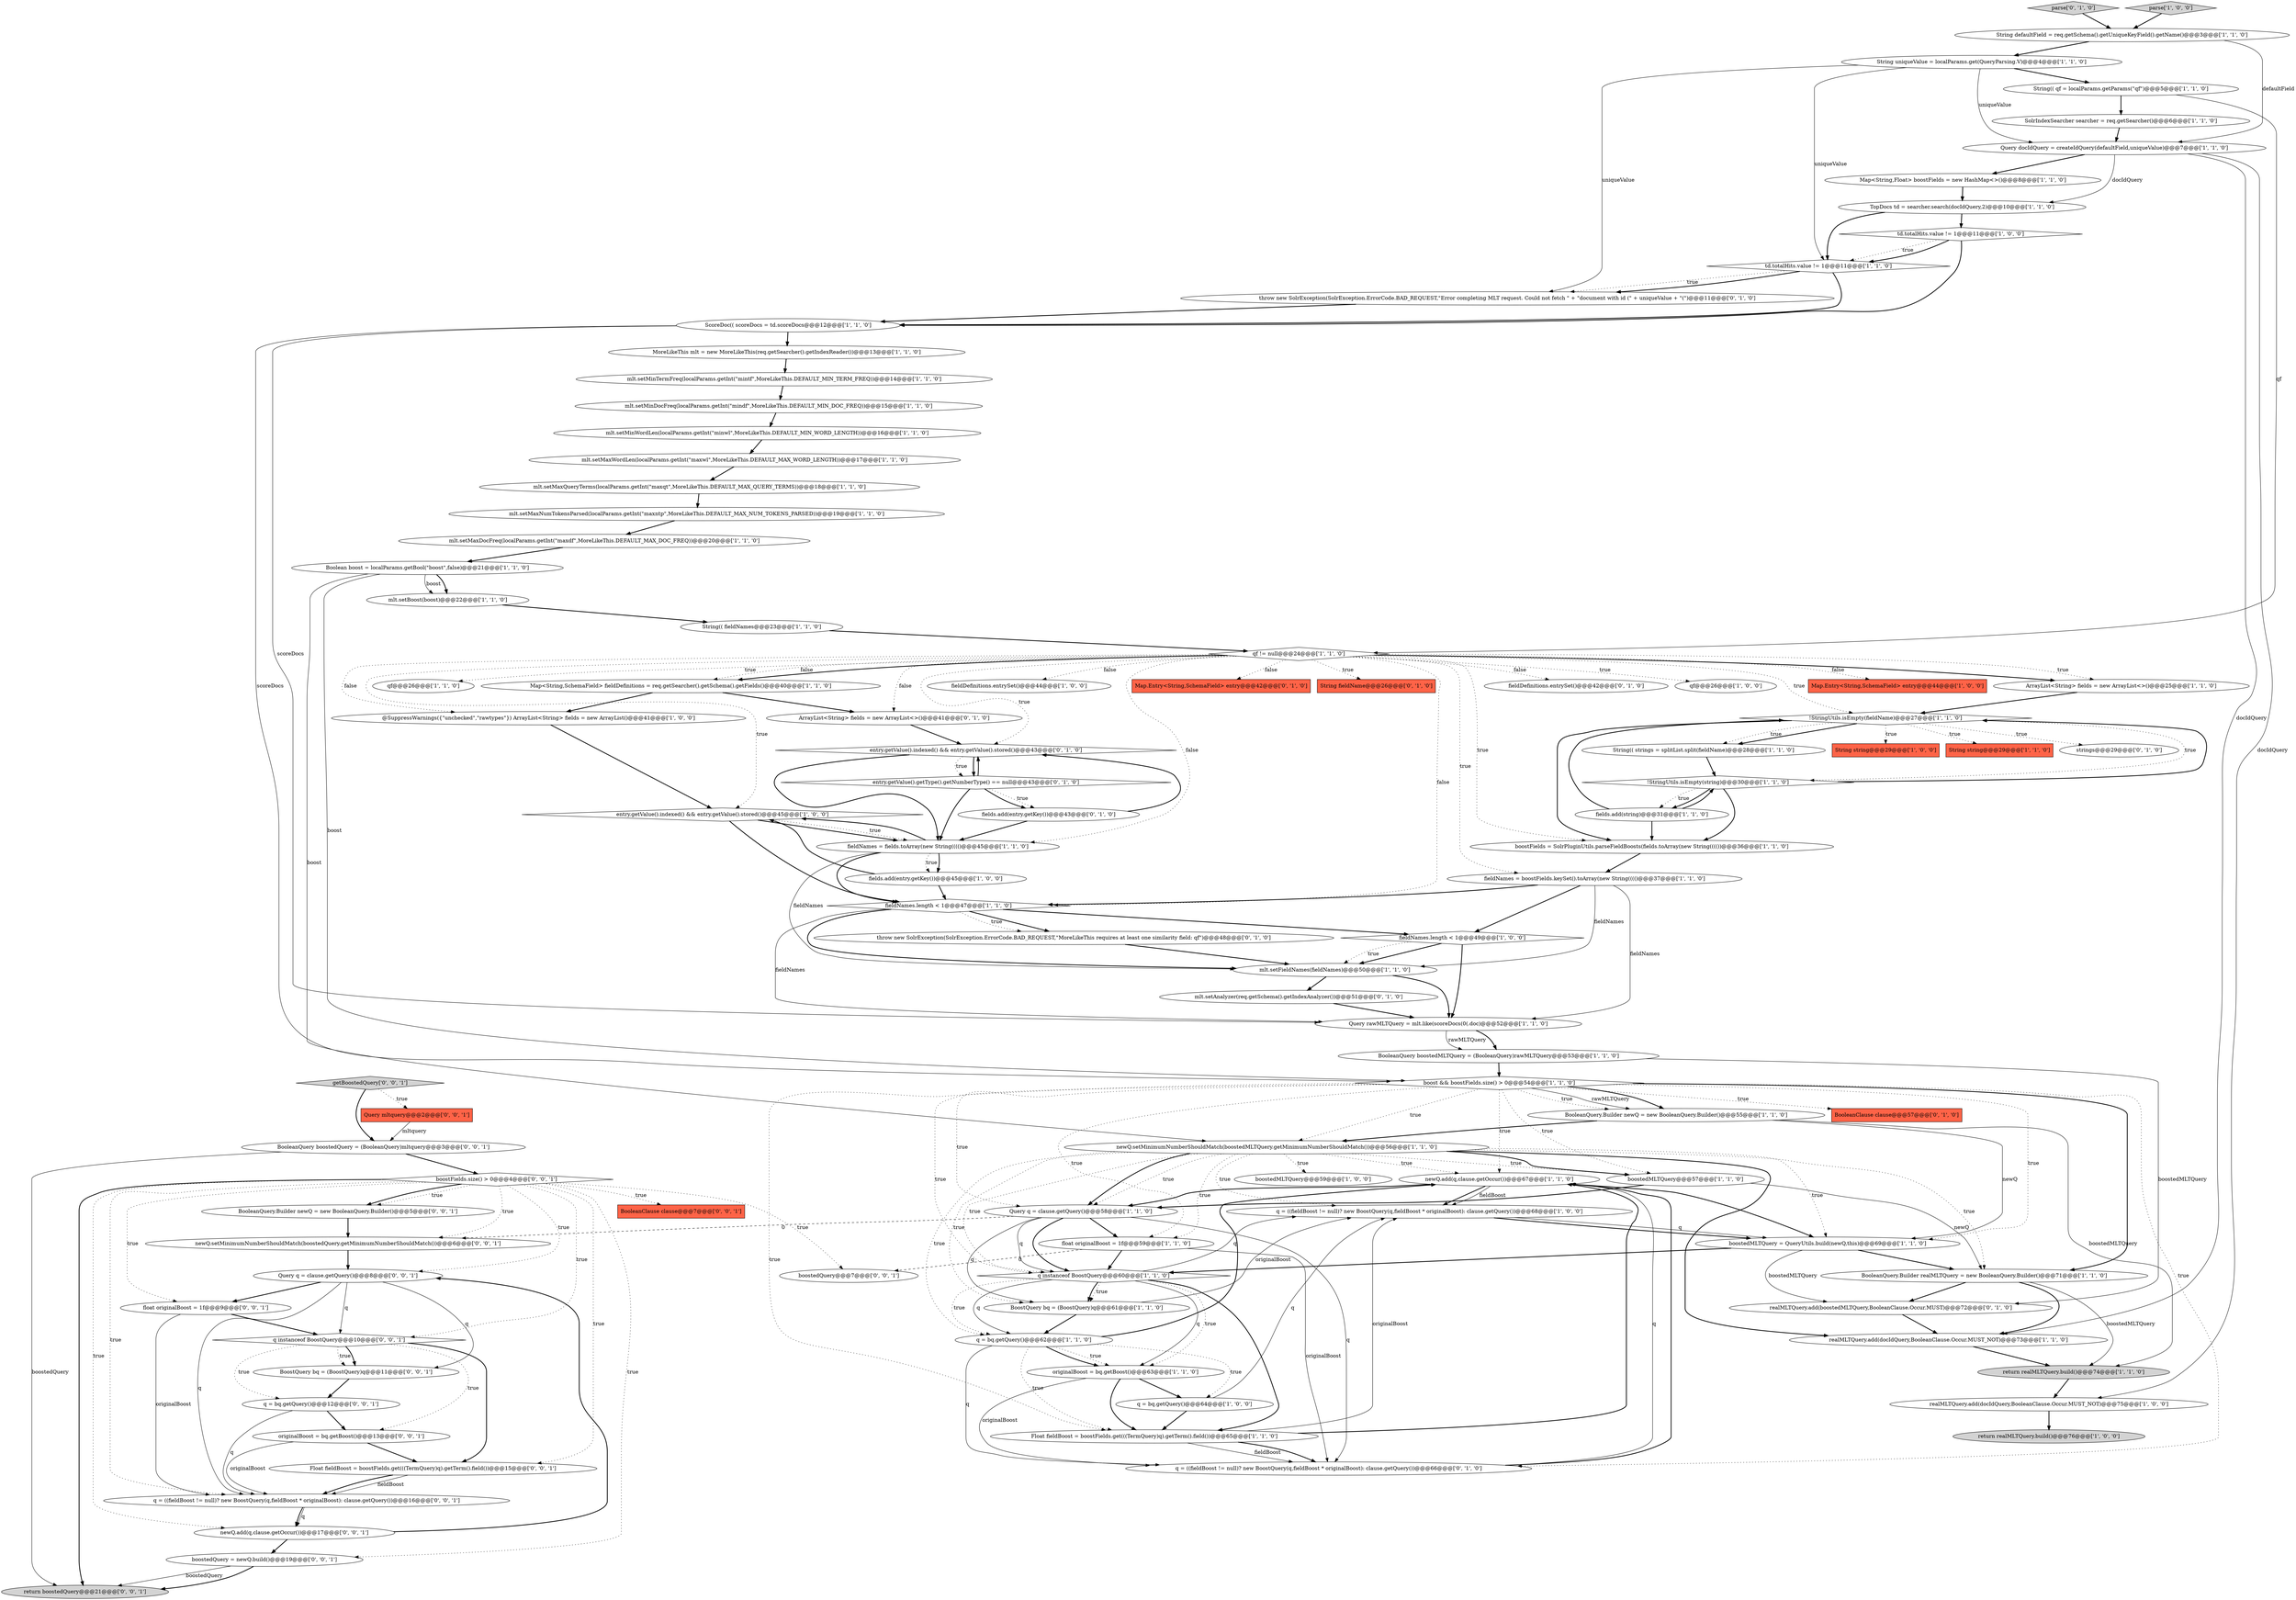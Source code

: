 digraph {
76 [style = filled, label = "fieldDefinitions.entrySet()@@@42@@@['0', '1', '0']", fillcolor = white, shape = ellipse image = "AAA0AAABBB2BBB"];
22 [style = filled, label = "String string@@@29@@@['1', '0', '0']", fillcolor = tomato, shape = box image = "AAA0AAABBB1BBB"];
25 [style = filled, label = "String(( fieldNames@@@23@@@['1', '1', '0']", fillcolor = white, shape = ellipse image = "AAA0AAABBB1BBB"];
15 [style = filled, label = "BooleanQuery boostedMLTQuery = (BooleanQuery)rawMLTQuery@@@53@@@['1', '1', '0']", fillcolor = white, shape = ellipse image = "AAA0AAABBB1BBB"];
39 [style = filled, label = "String string@@@29@@@['1', '1', '0']", fillcolor = tomato, shape = box image = "AAA0AAABBB1BBB"];
97 [style = filled, label = "Query q = clause.getQuery()@@@8@@@['0', '0', '1']", fillcolor = white, shape = ellipse image = "AAA0AAABBB3BBB"];
17 [style = filled, label = "q = ((fieldBoost != null)? new BoostQuery(q,fieldBoost * originalBoost): clause.getQuery())@@@68@@@['1', '0', '0']", fillcolor = white, shape = ellipse image = "AAA0AAABBB1BBB"];
31 [style = filled, label = "newQ.add(q,clause.getOccur())@@@67@@@['1', '1', '0']", fillcolor = white, shape = ellipse image = "AAA0AAABBB1BBB"];
45 [style = filled, label = "qf@@@26@@@['1', '0', '0']", fillcolor = white, shape = ellipse image = "AAA0AAABBB1BBB"];
18 [style = filled, label = "entry.getValue().indexed() && entry.getValue().stored()@@@45@@@['1', '0', '0']", fillcolor = white, shape = diamond image = "AAA0AAABBB1BBB"];
91 [style = filled, label = "float originalBoost = 1f@@@9@@@['0', '0', '1']", fillcolor = white, shape = ellipse image = "AAA0AAABBB3BBB"];
34 [style = filled, label = "Query docIdQuery = createIdQuery(defaultField,uniqueValue)@@@7@@@['1', '1', '0']", fillcolor = white, shape = ellipse image = "AAA0AAABBB1BBB"];
2 [style = filled, label = "qf != null@@@24@@@['1', '1', '0']", fillcolor = white, shape = diamond image = "AAA0AAABBB1BBB"];
90 [style = filled, label = "return boostedQuery@@@21@@@['0', '0', '1']", fillcolor = lightgray, shape = ellipse image = "AAA0AAABBB3BBB"];
58 [style = filled, label = "Map.Entry<String,SchemaField> entry@@@44@@@['1', '0', '0']", fillcolor = tomato, shape = box image = "AAA0AAABBB1BBB"];
23 [style = filled, label = "originalBoost = bq.getBoost()@@@63@@@['1', '1', '0']", fillcolor = white, shape = ellipse image = "AAA0AAABBB1BBB"];
100 [style = filled, label = "getBoostedQuery['0', '0', '1']", fillcolor = lightgray, shape = diamond image = "AAA0AAABBB3BBB"];
84 [style = filled, label = "boostedQuery = newQ.build()@@@19@@@['0', '0', '1']", fillcolor = white, shape = ellipse image = "AAA0AAABBB3BBB"];
16 [style = filled, label = "mlt.setFieldNames(fieldNames)@@@50@@@['1', '1', '0']", fillcolor = white, shape = ellipse image = "AAA0AAABBB1BBB"];
65 [style = filled, label = "!StringUtils.isEmpty(fieldName)@@@27@@@['1', '1', '0']", fillcolor = white, shape = diamond image = "AAA0AAABBB1BBB"];
40 [style = filled, label = "TopDocs td = searcher.search(docIdQuery,2)@@@10@@@['1', '1', '0']", fillcolor = white, shape = ellipse image = "AAA0AAABBB1BBB"];
1 [style = filled, label = "BoostQuery bq = (BoostQuery)q@@@61@@@['1', '1', '0']", fillcolor = white, shape = ellipse image = "AAA0AAABBB1BBB"];
79 [style = filled, label = "strings@@@29@@@['0', '1', '0']", fillcolor = white, shape = ellipse image = "AAA0AAABBB2BBB"];
20 [style = filled, label = "Float fieldBoost = boostFields.get(((TermQuery)q).getTerm().field())@@@65@@@['1', '1', '0']", fillcolor = white, shape = ellipse image = "AAA0AAABBB1BBB"];
89 [style = filled, label = "boostFields.size() > 0@@@4@@@['0', '0', '1']", fillcolor = white, shape = diamond image = "AAA0AAABBB3BBB"];
12 [style = filled, label = "String(( strings = splitList.split(fieldName)@@@28@@@['1', '1', '0']", fillcolor = white, shape = ellipse image = "AAA0AAABBB1BBB"];
29 [style = filled, label = "td.totalHits.value != 1@@@11@@@['1', '0', '0']", fillcolor = white, shape = diamond image = "AAA0AAABBB1BBB"];
51 [style = filled, label = "q = bq.getQuery()@@@64@@@['1', '0', '0']", fillcolor = white, shape = ellipse image = "AAA0AAABBB1BBB"];
55 [style = filled, label = "fieldNames.length < 1@@@47@@@['1', '1', '0']", fillcolor = white, shape = diamond image = "AAA0AAABBB1BBB"];
74 [style = filled, label = "fields.add(entry.getKey())@@@43@@@['0', '1', '0']", fillcolor = white, shape = ellipse image = "AAA0AAABBB2BBB"];
8 [style = filled, label = "boostFields = SolrPluginUtils.parseFieldBoosts(fields.toArray(new String(((())@@@36@@@['1', '1', '0']", fillcolor = white, shape = ellipse image = "AAA0AAABBB1BBB"];
66 [style = filled, label = "qf@@@26@@@['1', '1', '0']", fillcolor = white, shape = ellipse image = "AAA0AAABBB1BBB"];
41 [style = filled, label = "mlt.setMinDocFreq(localParams.getInt(\"mindf\",MoreLikeThis.DEFAULT_MIN_DOC_FREQ))@@@15@@@['1', '1', '0']", fillcolor = white, shape = ellipse image = "AAA0AAABBB1BBB"];
0 [style = filled, label = "mlt.setMaxWordLen(localParams.getInt(\"maxwl\",MoreLikeThis.DEFAULT_MAX_WORD_LENGTH))@@@17@@@['1', '1', '0']", fillcolor = white, shape = ellipse image = "AAA0AAABBB1BBB"];
37 [style = filled, label = "realMLTQuery.add(docIdQuery,BooleanClause.Occur.MUST_NOT)@@@75@@@['1', '0', '0']", fillcolor = white, shape = ellipse image = "AAA0AAABBB1BBB"];
49 [style = filled, label = "return realMLTQuery.build()@@@74@@@['1', '1', '0']", fillcolor = lightgray, shape = ellipse image = "AAA0AAABBB1BBB"];
64 [style = filled, label = "td.totalHits.value != 1@@@11@@@['1', '1', '0']", fillcolor = white, shape = diamond image = "AAA0AAABBB1BBB"];
35 [style = filled, label = "!StringUtils.isEmpty(string)@@@30@@@['1', '1', '0']", fillcolor = white, shape = diamond image = "AAA0AAABBB1BBB"];
86 [style = filled, label = "originalBoost = bq.getBoost()@@@13@@@['0', '0', '1']", fillcolor = white, shape = ellipse image = "AAA0AAABBB3BBB"];
53 [style = filled, label = "Boolean boost = localParams.getBool(\"boost\",false)@@@21@@@['1', '1', '0']", fillcolor = white, shape = ellipse image = "AAA0AAABBB1BBB"];
9 [style = filled, label = "@SuppressWarnings({\"unchecked\",\"rawtypes\"}) ArrayList<String> fields = new ArrayList()@@@41@@@['1', '0', '0']", fillcolor = white, shape = ellipse image = "AAA0AAABBB1BBB"];
80 [style = filled, label = "entry.getValue().getType().getNumberType() == null@@@43@@@['0', '1', '0']", fillcolor = white, shape = diamond image = "AAA0AAABBB2BBB"];
48 [style = filled, label = "ScoreDoc(( scoreDocs = td.scoreDocs@@@12@@@['1', '1', '0']", fillcolor = white, shape = ellipse image = "AAA0AAABBB1BBB"];
68 [style = filled, label = "BooleanClause clause@@@57@@@['0', '1', '0']", fillcolor = tomato, shape = box image = "AAA0AAABBB2BBB"];
69 [style = filled, label = "throw new SolrException(SolrException.ErrorCode.BAD_REQUEST,\"MoreLikeThis requires at least one similarity field: qf\")@@@48@@@['0', '1', '0']", fillcolor = white, shape = ellipse image = "AAA0AAABBB2BBB"];
81 [style = filled, label = "realMLTQuery.add(boostedMLTQuery,BooleanClause.Occur.MUST)@@@72@@@['0', '1', '0']", fillcolor = white, shape = ellipse image = "AAA0AAABBB2BBB"];
10 [style = filled, label = "newQ.setMinimumNumberShouldMatch(boostedMLTQuery.getMinimumNumberShouldMatch())@@@56@@@['1', '1', '0']", fillcolor = white, shape = ellipse image = "AAA0AAABBB1BBB"];
93 [style = filled, label = "boostedQuery@@@7@@@['0', '0', '1']", fillcolor = white, shape = ellipse image = "AAA0AAABBB3BBB"];
71 [style = filled, label = "throw new SolrException(SolrException.ErrorCode.BAD_REQUEST,\"Error completing MLT request. Could not fetch \" + \"document with id (\" + uniqueValue + \"(\")@@@11@@@['0', '1', '0']", fillcolor = white, shape = ellipse image = "AAA0AAABBB2BBB"];
72 [style = filled, label = "entry.getValue().indexed() && entry.getValue().stored()@@@43@@@['0', '1', '0']", fillcolor = white, shape = diamond image = "AAA0AAABBB2BBB"];
67 [style = filled, label = "ArrayList<String> fields = new ArrayList<>()@@@41@@@['0', '1', '0']", fillcolor = white, shape = ellipse image = "AAA0AAABBB2BBB"];
30 [style = filled, label = "realMLTQuery.add(docIdQuery,BooleanClause.Occur.MUST_NOT)@@@73@@@['1', '1', '0']", fillcolor = white, shape = ellipse image = "AAA0AAABBB1BBB"];
46 [style = filled, label = "SolrIndexSearcher searcher = req.getSearcher()@@@6@@@['1', '1', '0']", fillcolor = white, shape = ellipse image = "AAA0AAABBB1BBB"];
77 [style = filled, label = "parse['0', '1', '0']", fillcolor = lightgray, shape = diamond image = "AAA0AAABBB2BBB"];
60 [style = filled, label = "fieldNames.length < 1@@@49@@@['1', '0', '0']", fillcolor = white, shape = diamond image = "AAA0AAABBB1BBB"];
63 [style = filled, label = "String uniqueValue = localParams.get(QueryParsing.V)@@@4@@@['1', '1', '0']", fillcolor = white, shape = ellipse image = "AAA0AAABBB1BBB"];
6 [style = filled, label = "fieldDefinitions.entrySet()@@@44@@@['1', '0', '0']", fillcolor = white, shape = ellipse image = "AAA0AAABBB1BBB"];
78 [style = filled, label = "mlt.setAnalyzer(req.getSchema().getIndexAnalyzer())@@@51@@@['0', '1', '0']", fillcolor = white, shape = ellipse image = "AAA0AAABBB2BBB"];
52 [style = filled, label = "Query rawMLTQuery = mlt.like(scoreDocs(0(.doc)@@@52@@@['1', '1', '0']", fillcolor = white, shape = ellipse image = "AAA0AAABBB1BBB"];
54 [style = filled, label = "ArrayList<String> fields = new ArrayList<>()@@@25@@@['1', '1', '0']", fillcolor = white, shape = ellipse image = "AAA0AAABBB1BBB"];
14 [style = filled, label = "mlt.setMaxQueryTerms(localParams.getInt(\"maxqt\",MoreLikeThis.DEFAULT_MAX_QUERY_TERMS))@@@18@@@['1', '1', '0']", fillcolor = white, shape = ellipse image = "AAA0AAABBB1BBB"];
3 [style = filled, label = "boostedMLTQuery@@@59@@@['1', '0', '0']", fillcolor = white, shape = ellipse image = "AAA0AAABBB1BBB"];
82 [style = filled, label = "BooleanClause clause@@@7@@@['0', '0', '1']", fillcolor = tomato, shape = box image = "AAA0AAABBB3BBB"];
19 [style = filled, label = "boost && boostFields.size() > 0@@@54@@@['1', '1', '0']", fillcolor = white, shape = diamond image = "AAA0AAABBB1BBB"];
59 [style = filled, label = "mlt.setMaxDocFreq(localParams.getInt(\"maxdf\",MoreLikeThis.DEFAULT_MAX_DOC_FREQ))@@@20@@@['1', '1', '0']", fillcolor = white, shape = ellipse image = "AAA0AAABBB1BBB"];
95 [style = filled, label = "Query mltquery@@@2@@@['0', '0', '1']", fillcolor = tomato, shape = box image = "AAA0AAABBB3BBB"];
43 [style = filled, label = "float originalBoost = 1f@@@59@@@['1', '1', '0']", fillcolor = white, shape = ellipse image = "AAA0AAABBB1BBB"];
83 [style = filled, label = "BooleanQuery.Builder newQ = new BooleanQuery.Builder()@@@5@@@['0', '0', '1']", fillcolor = white, shape = ellipse image = "AAA0AAABBB3BBB"];
44 [style = filled, label = "BooleanQuery.Builder realMLTQuery = new BooleanQuery.Builder()@@@71@@@['1', '1', '0']", fillcolor = white, shape = ellipse image = "AAA0AAABBB1BBB"];
99 [style = filled, label = "q instanceof BoostQuery@@@10@@@['0', '0', '1']", fillcolor = white, shape = diamond image = "AAA0AAABBB3BBB"];
24 [style = filled, label = "mlt.setMaxNumTokensParsed(localParams.getInt(\"maxntp\",MoreLikeThis.DEFAULT_MAX_NUM_TOKENS_PARSED))@@@19@@@['1', '1', '0']", fillcolor = white, shape = ellipse image = "AAA0AAABBB1BBB"];
75 [style = filled, label = "Map.Entry<String,SchemaField> entry@@@42@@@['0', '1', '0']", fillcolor = tomato, shape = box image = "AAA0AAABBB2BBB"];
5 [style = filled, label = "MoreLikeThis mlt = new MoreLikeThis(req.getSearcher().getIndexReader())@@@13@@@['1', '1', '0']", fillcolor = white, shape = ellipse image = "AAA0AAABBB1BBB"];
21 [style = filled, label = "String(( qf = localParams.getParams(\"qf\")@@@5@@@['1', '1', '0']", fillcolor = white, shape = ellipse image = "AAA0AAABBB1BBB"];
13 [style = filled, label = "boostedMLTQuery = QueryUtils.build(newQ,this)@@@69@@@['1', '1', '0']", fillcolor = white, shape = ellipse image = "AAA0AAABBB1BBB"];
27 [style = filled, label = "q = bq.getQuery()@@@62@@@['1', '1', '0']", fillcolor = white, shape = ellipse image = "AAA0AAABBB1BBB"];
61 [style = filled, label = "boostedMLTQuery@@@57@@@['1', '1', '0']", fillcolor = white, shape = ellipse image = "AAA0AAABBB1BBB"];
87 [style = filled, label = "q = ((fieldBoost != null)? new BoostQuery(q,fieldBoost * originalBoost): clause.getQuery())@@@16@@@['0', '0', '1']", fillcolor = white, shape = ellipse image = "AAA0AAABBB3BBB"];
42 [style = filled, label = "BooleanQuery.Builder newQ = new BooleanQuery.Builder()@@@55@@@['1', '1', '0']", fillcolor = white, shape = ellipse image = "AAA0AAABBB1BBB"];
88 [style = filled, label = "BooleanQuery boostedQuery = (BooleanQuery)mltquery@@@3@@@['0', '0', '1']", fillcolor = white, shape = ellipse image = "AAA0AAABBB3BBB"];
70 [style = filled, label = "String fieldName@@@26@@@['0', '1', '0']", fillcolor = tomato, shape = box image = "AAA0AAABBB2BBB"];
56 [style = filled, label = "parse['1', '0', '0']", fillcolor = lightgray, shape = diamond image = "AAA0AAABBB1BBB"];
94 [style = filled, label = "BoostQuery bq = (BoostQuery)q@@@11@@@['0', '0', '1']", fillcolor = white, shape = ellipse image = "AAA0AAABBB3BBB"];
62 [style = filled, label = "Map<String,SchemaField> fieldDefinitions = req.getSearcher().getSchema().getFields()@@@40@@@['1', '1', '0']", fillcolor = white, shape = ellipse image = "AAA0AAABBB1BBB"];
11 [style = filled, label = "Query q = clause.getQuery()@@@58@@@['1', '1', '0']", fillcolor = white, shape = ellipse image = "AAA0AAABBB1BBB"];
98 [style = filled, label = "newQ.setMinimumNumberShouldMatch(boostedQuery.getMinimumNumberShouldMatch())@@@6@@@['0', '0', '1']", fillcolor = white, shape = ellipse image = "AAA0AAABBB3BBB"];
57 [style = filled, label = "fieldNames = boostFields.keySet().toArray(new String(((()@@@37@@@['1', '1', '0']", fillcolor = white, shape = ellipse image = "AAA0AAABBB1BBB"];
73 [style = filled, label = "q = ((fieldBoost != null)? new BoostQuery(q,fieldBoost * originalBoost): clause.getQuery())@@@66@@@['0', '1', '0']", fillcolor = white, shape = ellipse image = "AAA0AAABBB2BBB"];
85 [style = filled, label = "q = bq.getQuery()@@@12@@@['0', '0', '1']", fillcolor = white, shape = ellipse image = "AAA0AAABBB3BBB"];
50 [style = filled, label = "fields.add(string)@@@31@@@['1', '1', '0']", fillcolor = white, shape = ellipse image = "AAA0AAABBB1BBB"];
33 [style = filled, label = "return realMLTQuery.build()@@@76@@@['1', '0', '0']", fillcolor = lightgray, shape = ellipse image = "AAA0AAABBB1BBB"];
38 [style = filled, label = "fieldNames = fields.toArray(new String(((()@@@45@@@['1', '1', '0']", fillcolor = white, shape = ellipse image = "AAA0AAABBB1BBB"];
28 [style = filled, label = "Map<String,Float> boostFields = new HashMap<>()@@@8@@@['1', '1', '0']", fillcolor = white, shape = ellipse image = "AAA0AAABBB1BBB"];
4 [style = filled, label = "mlt.setMinTermFreq(localParams.getInt(\"mintf\",MoreLikeThis.DEFAULT_MIN_TERM_FREQ))@@@14@@@['1', '1', '0']", fillcolor = white, shape = ellipse image = "AAA0AAABBB1BBB"];
92 [style = filled, label = "Float fieldBoost = boostFields.get(((TermQuery)q).getTerm().field())@@@15@@@['0', '0', '1']", fillcolor = white, shape = ellipse image = "AAA0AAABBB3BBB"];
96 [style = filled, label = "newQ.add(q,clause.getOccur())@@@17@@@['0', '0', '1']", fillcolor = white, shape = ellipse image = "AAA0AAABBB3BBB"];
26 [style = filled, label = "fields.add(entry.getKey())@@@45@@@['1', '0', '0']", fillcolor = white, shape = ellipse image = "AAA0AAABBB1BBB"];
7 [style = filled, label = "String defaultField = req.getSchema().getUniqueKeyField().getName()@@@3@@@['1', '1', '0']", fillcolor = white, shape = ellipse image = "AAA0AAABBB1BBB"];
32 [style = filled, label = "q instanceof BoostQuery@@@60@@@['1', '1', '0']", fillcolor = white, shape = diamond image = "AAA0AAABBB1BBB"];
36 [style = filled, label = "mlt.setBoost(boost)@@@22@@@['1', '1', '0']", fillcolor = white, shape = ellipse image = "AAA0AAABBB1BBB"];
47 [style = filled, label = "mlt.setMinWordLen(localParams.getInt(\"minwl\",MoreLikeThis.DEFAULT_MIN_WORD_LENGTH))@@@16@@@['1', '1', '0']", fillcolor = white, shape = ellipse image = "AAA0AAABBB1BBB"];
86->92 [style = bold, label=""];
38->26 [style = bold, label=""];
32->1 [style = dotted, label="true"];
63->34 [style = solid, label="uniqueValue"];
62->9 [style = bold, label=""];
20->17 [style = solid, label="originalBoost"];
2->76 [style = dotted, label="false"];
10->61 [style = bold, label=""];
60->16 [style = dotted, label="true"];
10->30 [style = bold, label=""];
7->34 [style = solid, label="defaultField"];
2->8 [style = dotted, label="true"];
99->85 [style = dotted, label="true"];
32->23 [style = solid, label="q"];
11->32 [style = solid, label="q"];
41->47 [style = bold, label=""];
81->30 [style = bold, label=""];
2->58 [style = dotted, label="false"];
60->16 [style = bold, label=""];
47->0 [style = bold, label=""];
2->62 [style = bold, label=""];
16->52 [style = bold, label=""];
37->33 [style = bold, label=""];
44->49 [style = solid, label="boostedMLTQuery"];
85->87 [style = solid, label="q"];
32->23 [style = dotted, label="true"];
10->11 [style = bold, label=""];
14->24 [style = bold, label=""];
89->92 [style = dotted, label="true"];
35->50 [style = dotted, label="true"];
21->46 [style = bold, label=""];
27->51 [style = dotted, label="true"];
88->89 [style = bold, label=""];
10->32 [style = dotted, label="true"];
32->27 [style = dotted, label="true"];
19->32 [style = dotted, label="true"];
10->27 [style = dotted, label="true"];
63->71 [style = solid, label="uniqueValue"];
19->42 [style = dotted, label="true"];
21->2 [style = solid, label="qf"];
2->54 [style = dotted, label="true"];
2->55 [style = dotted, label="false"];
32->27 [style = solid, label="q"];
2->67 [style = dotted, label="false"];
2->38 [style = dotted, label="false"];
19->11 [style = dotted, label="true"];
2->75 [style = dotted, label="false"];
77->7 [style = bold, label=""];
17->13 [style = bold, label=""];
73->31 [style = solid, label="q"];
12->35 [style = bold, label=""];
18->38 [style = bold, label=""];
44->30 [style = bold, label=""];
80->72 [style = bold, label=""];
53->10 [style = solid, label="boost"];
50->65 [style = bold, label=""];
11->98 [style = dashed, label="0"];
97->99 [style = solid, label="q"];
27->23 [style = dotted, label="true"];
60->52 [style = bold, label=""];
57->55 [style = bold, label=""];
65->12 [style = bold, label=""];
55->16 [style = bold, label=""];
11->73 [style = solid, label="q"];
62->67 [style = bold, label=""];
10->11 [style = dotted, label="true"];
91->87 [style = solid, label="originalBoost"];
35->50 [style = bold, label=""];
2->9 [style = dotted, label="false"];
100->88 [style = bold, label=""];
99->94 [style = dotted, label="true"];
84->90 [style = solid, label="boostedQuery"];
15->81 [style = solid, label="boostedMLTQuery"];
19->42 [style = solid, label="rawMLTQuery"];
42->10 [style = bold, label=""];
53->36 [style = bold, label=""];
16->78 [style = bold, label=""];
84->90 [style = bold, label=""];
43->73 [style = solid, label="originalBoost"];
63->21 [style = bold, label=""];
19->43 [style = dotted, label="true"];
26->18 [style = bold, label=""];
10->13 [style = dotted, label="true"];
97->94 [style = solid, label="q"];
92->87 [style = solid, label="fieldBoost"];
35->65 [style = bold, label=""];
8->57 [style = bold, label=""];
42->49 [style = solid, label="boostedMLTQuery"];
10->3 [style = dotted, label="true"];
34->28 [style = bold, label=""];
11->43 [style = bold, label=""];
19->73 [style = dotted, label="true"];
38->18 [style = bold, label=""];
20->31 [style = bold, label=""];
61->44 [style = solid, label="newQ"];
65->35 [style = dotted, label="true"];
29->64 [style = dotted, label="true"];
10->61 [style = dotted, label="true"];
15->19 [style = bold, label=""];
38->26 [style = dotted, label="true"];
72->80 [style = dotted, label="true"];
19->10 [style = dotted, label="true"];
13->44 [style = bold, label=""];
55->69 [style = bold, label=""];
95->88 [style = solid, label="mltquery"];
32->17 [style = solid, label="q"];
11->32 [style = bold, label=""];
19->20 [style = dotted, label="true"];
32->1 [style = bold, label=""];
32->20 [style = bold, label=""];
1->17 [style = solid, label="originalBoost"];
78->52 [style = bold, label=""];
29->48 [style = bold, label=""];
88->90 [style = solid, label="boostedQuery"];
26->55 [style = bold, label=""];
10->43 [style = dotted, label="true"];
31->17 [style = bold, label=""];
42->13 [style = solid, label="newQ"];
38->16 [style = solid, label="fieldNames"];
50->35 [style = bold, label=""];
83->98 [style = bold, label=""];
72->80 [style = bold, label=""];
69->16 [style = bold, label=""];
40->64 [style = bold, label=""];
89->99 [style = dotted, label="true"];
49->37 [style = bold, label=""];
72->38 [style = bold, label=""];
2->62 [style = dotted, label="false"];
35->8 [style = bold, label=""];
91->99 [style = bold, label=""];
89->91 [style = dotted, label="true"];
97->91 [style = bold, label=""];
94->85 [style = bold, label=""];
0->14 [style = bold, label=""];
99->94 [style = bold, label=""];
65->39 [style = dotted, label="true"];
2->72 [style = dotted, label="true"];
19->42 [style = bold, label=""];
64->71 [style = dotted, label="true"];
64->71 [style = bold, label=""];
87->96 [style = bold, label=""];
89->83 [style = dotted, label="true"];
2->54 [style = bold, label=""];
30->49 [style = bold, label=""];
44->81 [style = bold, label=""];
2->6 [style = dotted, label="false"];
87->96 [style = solid, label="q"];
10->44 [style = dotted, label="true"];
80->74 [style = dotted, label="true"];
31->11 [style = bold, label=""];
10->1 [style = dotted, label="true"];
10->31 [style = dotted, label="true"];
43->32 [style = bold, label=""];
73->31 [style = bold, label=""];
65->79 [style = dotted, label="true"];
34->37 [style = solid, label="docIdQuery"];
46->34 [style = bold, label=""];
89->82 [style = dotted, label="true"];
61->11 [style = bold, label=""];
65->12 [style = dotted, label="true"];
2->66 [style = dotted, label="true"];
2->45 [style = dotted, label="true"];
86->87 [style = solid, label="originalBoost"];
19->44 [style = bold, label=""];
63->64 [style = solid, label="uniqueValue"];
1->27 [style = bold, label=""];
67->72 [style = bold, label=""];
34->40 [style = solid, label="docIdQuery"];
48->52 [style = solid, label="scoreDocs"];
2->65 [style = dotted, label="true"];
65->22 [style = dotted, label="true"];
48->5 [style = bold, label=""];
89->83 [style = bold, label=""];
53->36 [style = solid, label="boost"];
50->8 [style = bold, label=""];
5->4 [style = bold, label=""];
27->73 [style = solid, label="q"];
89->84 [style = dotted, label="true"];
11->1 [style = solid, label="q"];
65->8 [style = bold, label=""];
20->73 [style = solid, label="fieldBoost"];
54->65 [style = bold, label=""];
99->92 [style = bold, label=""];
2->18 [style = dotted, label="true"];
17->13 [style = solid, label="q"];
23->20 [style = bold, label=""];
19->61 [style = dotted, label="true"];
92->87 [style = bold, label=""];
19->68 [style = dotted, label="true"];
97->87 [style = solid, label="q"];
40->29 [style = bold, label=""];
29->64 [style = bold, label=""];
57->16 [style = solid, label="fieldNames"];
24->59 [style = bold, label=""];
51->20 [style = bold, label=""];
55->69 [style = dotted, label="true"];
31->13 [style = bold, label=""];
57->60 [style = bold, label=""];
96->97 [style = bold, label=""];
89->96 [style = dotted, label="true"];
34->30 [style = solid, label="docIdQuery"];
18->55 [style = bold, label=""];
23->51 [style = bold, label=""];
27->31 [style = bold, label=""];
71->48 [style = bold, label=""];
89->97 [style = dotted, label="true"];
27->20 [style = dotted, label="true"];
96->84 [style = bold, label=""];
9->18 [style = bold, label=""];
23->73 [style = solid, label="originalBoost"];
43->93 [style = dashed, label="0"];
31->17 [style = solid, label="fieldBoost"];
74->38 [style = bold, label=""];
2->57 [style = dotted, label="true"];
13->81 [style = solid, label="boostedMLTQuery"];
19->13 [style = dotted, label="true"];
7->63 [style = bold, label=""];
80->38 [style = bold, label=""];
25->2 [style = bold, label=""];
52->15 [style = bold, label=""];
27->23 [style = bold, label=""];
89->90 [style = bold, label=""];
80->74 [style = bold, label=""];
98->97 [style = bold, label=""];
19->31 [style = dotted, label="true"];
38->55 [style = bold, label=""];
89->93 [style = dotted, label="true"];
57->52 [style = solid, label="fieldNames"];
4->41 [style = bold, label=""];
2->70 [style = dotted, label="true"];
53->19 [style = solid, label="boost"];
48->19 [style = solid, label="scoreDocs"];
59->53 [style = bold, label=""];
56->7 [style = bold, label=""];
89->87 [style = dotted, label="true"];
55->60 [style = bold, label=""];
20->73 [style = bold, label=""];
55->52 [style = solid, label="fieldNames"];
18->38 [style = dotted, label="true"];
28->40 [style = bold, label=""];
89->98 [style = dotted, label="true"];
10->17 [style = dotted, label="true"];
64->48 [style = bold, label=""];
13->32 [style = bold, label=""];
74->72 [style = bold, label=""];
51->17 [style = solid, label="q"];
52->15 [style = solid, label="rawMLTQuery"];
100->95 [style = dotted, label="true"];
36->25 [style = bold, label=""];
99->86 [style = dotted, label="true"];
85->86 [style = bold, label=""];
}

